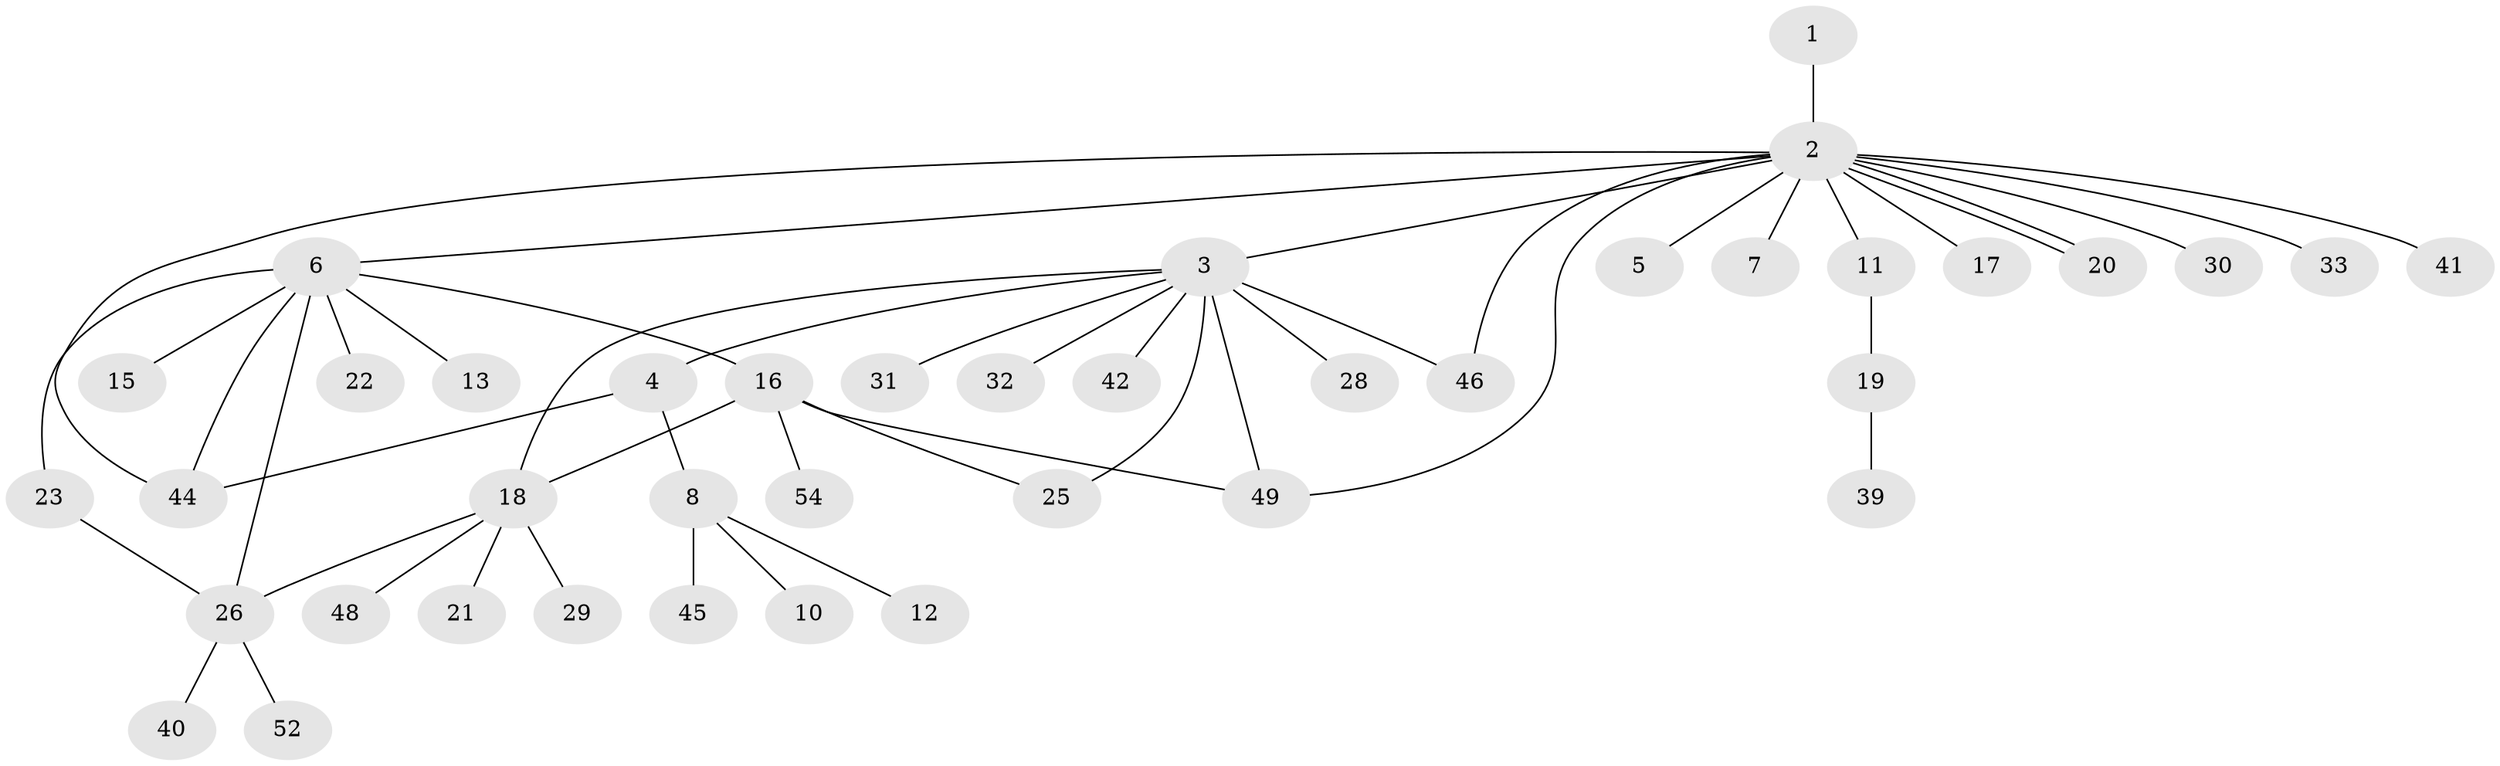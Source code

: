 // original degree distribution, {2: 0.14814814814814814, 16: 0.018518518518518517, 9: 0.037037037037037035, 3: 0.12962962962962962, 1: 0.5740740740740741, 5: 0.05555555555555555, 4: 0.018518518518518517, 7: 0.018518518518518517}
// Generated by graph-tools (version 1.1) at 2025/11/02/27/25 16:11:14]
// undirected, 40 vertices, 49 edges
graph export_dot {
graph [start="1"]
  node [color=gray90,style=filled];
  1 [super="+53"];
  2 [super="+36"];
  3 [super="+9"];
  4;
  5;
  6 [super="+14"];
  7;
  8 [super="+43"];
  10;
  11 [super="+24"];
  12;
  13;
  15;
  16 [super="+27"];
  17;
  18 [super="+47"];
  19 [super="+35"];
  20 [super="+38"];
  21;
  22 [super="+37"];
  23;
  25;
  26 [super="+34"];
  28;
  29;
  30;
  31;
  32;
  33;
  39;
  40;
  41;
  42;
  44 [super="+50"];
  45;
  46;
  48;
  49 [super="+51"];
  52;
  54;
  1 -- 2;
  2 -- 3;
  2 -- 5;
  2 -- 6;
  2 -- 7;
  2 -- 11;
  2 -- 17;
  2 -- 20;
  2 -- 20;
  2 -- 30;
  2 -- 33;
  2 -- 41;
  2 -- 46;
  2 -- 44;
  2 -- 49;
  3 -- 4;
  3 -- 18;
  3 -- 25;
  3 -- 28;
  3 -- 31;
  3 -- 49 [weight=2];
  3 -- 32;
  3 -- 42;
  3 -- 46;
  4 -- 8;
  4 -- 44;
  6 -- 13;
  6 -- 15;
  6 -- 16;
  6 -- 22;
  6 -- 23;
  6 -- 26;
  6 -- 44;
  8 -- 10;
  8 -- 12;
  8 -- 45;
  11 -- 19;
  16 -- 18;
  16 -- 25;
  16 -- 49;
  16 -- 54;
  18 -- 21;
  18 -- 26;
  18 -- 29;
  18 -- 48;
  19 -- 39;
  23 -- 26;
  26 -- 40;
  26 -- 52;
}
